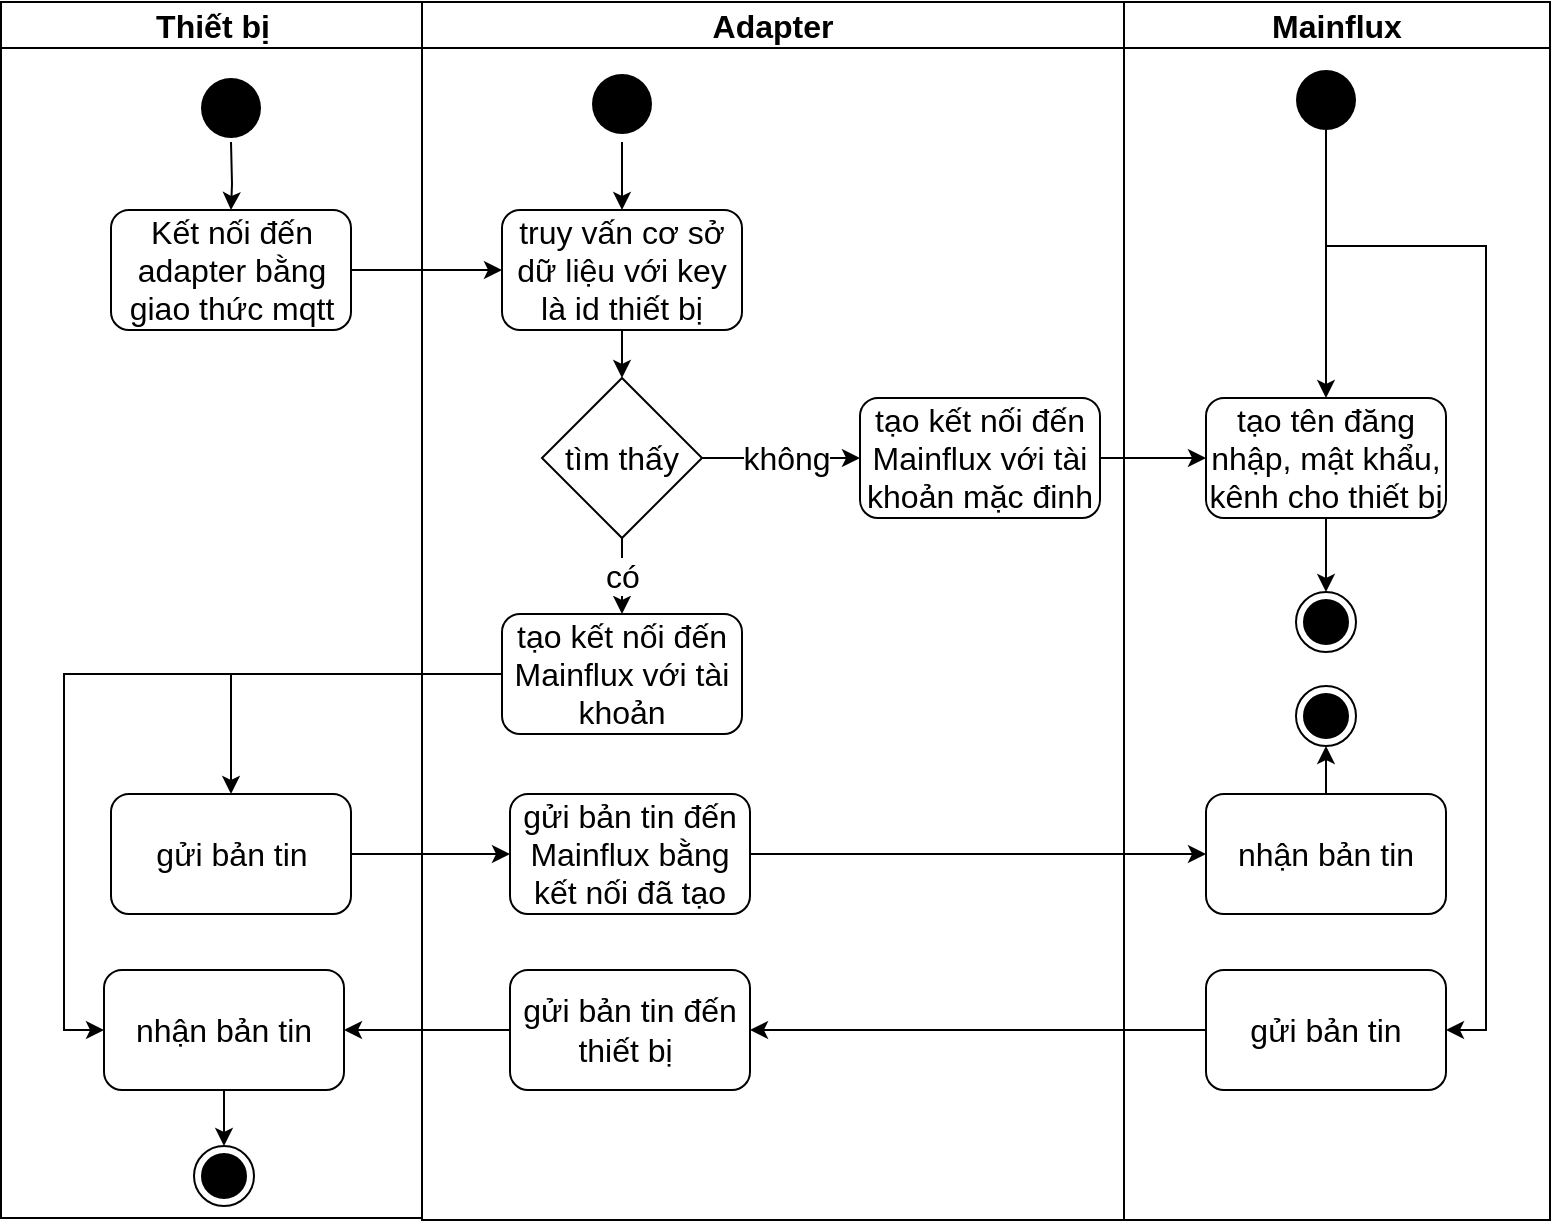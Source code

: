 <mxfile version="14.7.9" type="github">
  <diagram name="Page-1" id="e7e014a7-5840-1c2e-5031-d8a46d1fe8dd">
    <mxGraphModel dx="1422" dy="705" grid="0" gridSize="10" guides="1" tooltips="1" connect="1" arrows="1" fold="1" page="0" pageScale="1" pageWidth="1169" pageHeight="826" background="none" math="0" shadow="0">
      <root>
        <mxCell id="0" />
        <mxCell id="1" parent="0" />
        <mxCell id="2" value="Thiết bị" style="swimlane;whiteSpace=wrap;fontSize=16;" parent="1" vertex="1">
          <mxGeometry x="164.5" y="128" width="210.5" height="608" as="geometry" />
        </mxCell>
        <mxCell id="683eZ9qalTY0pSp2afNf-48" style="edgeStyle=orthogonalEdgeStyle;rounded=0;orthogonalLoop=1;jettySize=auto;html=1;fontSize=16;" parent="2" target="683eZ9qalTY0pSp2afNf-45" edge="1">
          <mxGeometry relative="1" as="geometry">
            <mxPoint x="115" y="70" as="sourcePoint" />
          </mxGeometry>
        </mxCell>
        <mxCell id="683eZ9qalTY0pSp2afNf-45" value="Kết nối đến adapter bằng giao thức mqtt" style="rounded=1;whiteSpace=wrap;html=1;fontSize=16;" parent="2" vertex="1">
          <mxGeometry x="55" y="104" width="120" height="60" as="geometry" />
        </mxCell>
        <mxCell id="683eZ9qalTY0pSp2afNf-58" value="gửi bản tin" style="rounded=1;whiteSpace=wrap;html=1;fontSize=16;" parent="2" vertex="1">
          <mxGeometry x="55" y="396" width="120" height="60" as="geometry" />
        </mxCell>
        <mxCell id="683eZ9qalTY0pSp2afNf-90" style="edgeStyle=orthogonalEdgeStyle;rounded=0;orthogonalLoop=1;jettySize=auto;html=1;fontSize=16;" parent="2" source="683eZ9qalTY0pSp2afNf-59" target="683eZ9qalTY0pSp2afNf-89" edge="1">
          <mxGeometry relative="1" as="geometry" />
        </mxCell>
        <mxCell id="683eZ9qalTY0pSp2afNf-59" value="nhận bản tin" style="rounded=1;whiteSpace=wrap;html=1;fontSize=16;" parent="2" vertex="1">
          <mxGeometry x="51.5" y="484" width="120" height="60" as="geometry" />
        </mxCell>
        <mxCell id="683eZ9qalTY0pSp2afNf-89" value="" style="ellipse;html=1;shape=endState;fillColor=#000000;strokeColor=#000000;fontSize=16;" parent="2" vertex="1">
          <mxGeometry x="96.5" y="572" width="30" height="30" as="geometry" />
        </mxCell>
        <mxCell id="hlLAi3Z9fi5InJY6w7Bs-19" value="" style="ellipse;fillColor=#000000;strokeColor=none;fontSize=16;" vertex="1" parent="2">
          <mxGeometry x="100" y="38" width="30" height="30" as="geometry" />
        </mxCell>
        <mxCell id="3" value="Adapter" style="swimlane;whiteSpace=wrap;fontSize=16;" parent="1" vertex="1">
          <mxGeometry x="375" y="128" width="351" height="609" as="geometry" />
        </mxCell>
        <mxCell id="683eZ9qalTY0pSp2afNf-52" style="edgeStyle=orthogonalEdgeStyle;rounded=0;orthogonalLoop=1;jettySize=auto;html=1;entryX=0.5;entryY=0;entryDx=0;entryDy=0;fontSize=16;" parent="3" target="683eZ9qalTY0pSp2afNf-50" edge="1">
          <mxGeometry relative="1" as="geometry">
            <mxPoint x="100" y="70" as="sourcePoint" />
          </mxGeometry>
        </mxCell>
        <mxCell id="683eZ9qalTY0pSp2afNf-54" style="edgeStyle=orthogonalEdgeStyle;rounded=0;orthogonalLoop=1;jettySize=auto;html=1;fontSize=16;" parent="3" source="683eZ9qalTY0pSp2afNf-50" target="683eZ9qalTY0pSp2afNf-53" edge="1">
          <mxGeometry relative="1" as="geometry" />
        </mxCell>
        <mxCell id="683eZ9qalTY0pSp2afNf-50" value="truy vấn cơ sở dữ liệu với key là id thiết bị" style="rounded=1;whiteSpace=wrap;html=1;fontSize=16;" parent="3" vertex="1">
          <mxGeometry x="40" y="104" width="120" height="60" as="geometry" />
        </mxCell>
        <mxCell id="683eZ9qalTY0pSp2afNf-60" value="không" style="edgeStyle=orthogonalEdgeStyle;rounded=0;orthogonalLoop=1;jettySize=auto;html=1;fontSize=16;" parent="3" source="683eZ9qalTY0pSp2afNf-53" target="683eZ9qalTY0pSp2afNf-56" edge="1">
          <mxGeometry x="0.048" relative="1" as="geometry">
            <Array as="points">
              <mxPoint x="167" y="228" />
              <mxPoint x="167" y="228" />
            </Array>
            <mxPoint as="offset" />
          </mxGeometry>
        </mxCell>
        <mxCell id="683eZ9qalTY0pSp2afNf-61" value="có" style="edgeStyle=orthogonalEdgeStyle;rounded=0;orthogonalLoop=1;jettySize=auto;html=1;fontSize=16;" parent="3" source="683eZ9qalTY0pSp2afNf-53" target="683eZ9qalTY0pSp2afNf-57" edge="1">
          <mxGeometry relative="1" as="geometry" />
        </mxCell>
        <mxCell id="683eZ9qalTY0pSp2afNf-53" value="tìm thấy" style="rhombus;whiteSpace=wrap;html=1;fontSize=16;" parent="3" vertex="1">
          <mxGeometry x="60" y="188" width="80" height="80" as="geometry" />
        </mxCell>
        <mxCell id="683eZ9qalTY0pSp2afNf-56" value="tạo kết nối đến Mainflux với tài khoản mặc đinh" style="rounded=1;whiteSpace=wrap;html=1;fontSize=16;" parent="3" vertex="1">
          <mxGeometry x="219" y="198" width="120" height="60" as="geometry" />
        </mxCell>
        <mxCell id="683eZ9qalTY0pSp2afNf-57" value="tạo kết nối đến Mainflux với tài khoản" style="rounded=1;whiteSpace=wrap;html=1;fontSize=16;" parent="3" vertex="1">
          <mxGeometry x="40" y="306" width="120" height="60" as="geometry" />
        </mxCell>
        <mxCell id="683eZ9qalTY0pSp2afNf-63" value="gửi bản tin đến Mainflux bằng kết nối đã tạo" style="rounded=1;whiteSpace=wrap;html=1;fontSize=16;" parent="3" vertex="1">
          <mxGeometry x="44" y="396" width="120" height="60" as="geometry" />
        </mxCell>
        <mxCell id="683eZ9qalTY0pSp2afNf-76" value="gửi bản tin đến thiết bị&amp;nbsp;" style="rounded=1;whiteSpace=wrap;html=1;fontSize=16;" parent="3" vertex="1">
          <mxGeometry x="44" y="484" width="120" height="60" as="geometry" />
        </mxCell>
        <mxCell id="hlLAi3Z9fi5InJY6w7Bs-20" value="" style="ellipse;fillColor=#000000;strokeColor=none;fontSize=16;" vertex="1" parent="3">
          <mxGeometry x="85" y="36" width="30" height="30" as="geometry" />
        </mxCell>
        <mxCell id="4" value="Mainflux" style="swimlane;whiteSpace=wrap;startSize=23;fontSize=16;" parent="1" vertex="1">
          <mxGeometry x="726" y="128" width="213" height="609" as="geometry" />
        </mxCell>
        <mxCell id="683eZ9qalTY0pSp2afNf-86" style="edgeStyle=orthogonalEdgeStyle;rounded=0;orthogonalLoop=1;jettySize=auto;html=1;entryX=0.5;entryY=1;entryDx=0;entryDy=0;fontSize=16;" parent="4" source="683eZ9qalTY0pSp2afNf-77" target="683eZ9qalTY0pSp2afNf-85" edge="1">
          <mxGeometry relative="1" as="geometry" />
        </mxCell>
        <mxCell id="683eZ9qalTY0pSp2afNf-77" value="nhận bản tin" style="rounded=1;whiteSpace=wrap;html=1;fontSize=16;" parent="4" vertex="1">
          <mxGeometry x="41" y="396" width="120" height="60" as="geometry" />
        </mxCell>
        <mxCell id="683eZ9qalTY0pSp2afNf-78" value="gửi bản tin" style="rounded=1;whiteSpace=wrap;html=1;fontSize=16;" parent="4" vertex="1">
          <mxGeometry x="41" y="484" width="120" height="60" as="geometry" />
        </mxCell>
        <mxCell id="683eZ9qalTY0pSp2afNf-97" style="edgeStyle=orthogonalEdgeStyle;rounded=0;orthogonalLoop=1;jettySize=auto;html=1;fontSize=16;" parent="4" source="683eZ9qalTY0pSp2afNf-83" target="683eZ9qalTY0pSp2afNf-92" edge="1">
          <mxGeometry relative="1" as="geometry" />
        </mxCell>
        <mxCell id="hlLAi3Z9fi5InJY6w7Bs-22" style="edgeStyle=orthogonalEdgeStyle;rounded=0;orthogonalLoop=1;jettySize=auto;html=1;entryX=1;entryY=0.5;entryDx=0;entryDy=0;" edge="1" parent="4" source="683eZ9qalTY0pSp2afNf-83" target="683eZ9qalTY0pSp2afNf-78">
          <mxGeometry relative="1" as="geometry">
            <Array as="points">
              <mxPoint x="101" y="122" />
              <mxPoint x="181" y="122" />
              <mxPoint x="181" y="514" />
            </Array>
          </mxGeometry>
        </mxCell>
        <mxCell id="683eZ9qalTY0pSp2afNf-83" value="" style="ellipse;fillColor=#000000;strokeColor=none;fontSize=16;" parent="4" vertex="1">
          <mxGeometry x="86" y="34" width="30" height="30" as="geometry" />
        </mxCell>
        <mxCell id="683eZ9qalTY0pSp2afNf-85" value="" style="ellipse;html=1;shape=endState;fillColor=#000000;strokeColor=#000000;fontSize=16;" parent="4" vertex="1">
          <mxGeometry x="86" y="342" width="30" height="30" as="geometry" />
        </mxCell>
        <mxCell id="683eZ9qalTY0pSp2afNf-96" style="edgeStyle=orthogonalEdgeStyle;rounded=0;orthogonalLoop=1;jettySize=auto;html=1;entryX=0.5;entryY=0;entryDx=0;entryDy=0;fontSize=16;" parent="4" source="683eZ9qalTY0pSp2afNf-92" target="683eZ9qalTY0pSp2afNf-95" edge="1">
          <mxGeometry relative="1" as="geometry" />
        </mxCell>
        <mxCell id="683eZ9qalTY0pSp2afNf-92" value="tạo tên đăng nhập, mật khẩu, kênh cho thiết bị" style="rounded=1;whiteSpace=wrap;html=1;fontSize=16;" parent="4" vertex="1">
          <mxGeometry x="41" y="198" width="120" height="60" as="geometry" />
        </mxCell>
        <mxCell id="683eZ9qalTY0pSp2afNf-95" value="" style="ellipse;html=1;shape=endState;fillColor=#000000;strokeColor=#000000;fontSize=16;" parent="4" vertex="1">
          <mxGeometry x="86" y="295" width="30" height="30" as="geometry" />
        </mxCell>
        <mxCell id="683eZ9qalTY0pSp2afNf-51" style="edgeStyle=orthogonalEdgeStyle;rounded=0;orthogonalLoop=1;jettySize=auto;html=1;entryX=0;entryY=0.5;entryDx=0;entryDy=0;fontSize=16;" parent="1" source="683eZ9qalTY0pSp2afNf-45" target="683eZ9qalTY0pSp2afNf-50" edge="1">
          <mxGeometry relative="1" as="geometry" />
        </mxCell>
        <mxCell id="683eZ9qalTY0pSp2afNf-64" style="edgeStyle=orthogonalEdgeStyle;rounded=0;orthogonalLoop=1;jettySize=auto;html=1;fontSize=16;" parent="1" source="683eZ9qalTY0pSp2afNf-58" target="683eZ9qalTY0pSp2afNf-63" edge="1">
          <mxGeometry relative="1" as="geometry" />
        </mxCell>
        <mxCell id="683eZ9qalTY0pSp2afNf-80" style="edgeStyle=orthogonalEdgeStyle;rounded=0;orthogonalLoop=1;jettySize=auto;html=1;fontSize=16;" parent="1" source="683eZ9qalTY0pSp2afNf-63" target="683eZ9qalTY0pSp2afNf-77" edge="1">
          <mxGeometry relative="1" as="geometry" />
        </mxCell>
        <mxCell id="683eZ9qalTY0pSp2afNf-87" style="edgeStyle=orthogonalEdgeStyle;rounded=0;orthogonalLoop=1;jettySize=auto;html=1;entryX=1;entryY=0.5;entryDx=0;entryDy=0;fontSize=16;" parent="1" source="683eZ9qalTY0pSp2afNf-78" target="683eZ9qalTY0pSp2afNf-76" edge="1">
          <mxGeometry relative="1" as="geometry" />
        </mxCell>
        <mxCell id="683eZ9qalTY0pSp2afNf-88" style="edgeStyle=orthogonalEdgeStyle;rounded=0;orthogonalLoop=1;jettySize=auto;html=1;entryX=1;entryY=0.5;entryDx=0;entryDy=0;fontSize=16;" parent="1" source="683eZ9qalTY0pSp2afNf-76" target="683eZ9qalTY0pSp2afNf-59" edge="1">
          <mxGeometry relative="1" as="geometry" />
        </mxCell>
        <mxCell id="683eZ9qalTY0pSp2afNf-94" style="edgeStyle=orthogonalEdgeStyle;rounded=0;orthogonalLoop=1;jettySize=auto;html=1;fontSize=16;" parent="1" source="683eZ9qalTY0pSp2afNf-56" target="683eZ9qalTY0pSp2afNf-92" edge="1">
          <mxGeometry relative="1" as="geometry" />
        </mxCell>
        <mxCell id="hlLAi3Z9fi5InJY6w7Bs-23" style="edgeStyle=orthogonalEdgeStyle;rounded=0;orthogonalLoop=1;jettySize=auto;html=1;entryX=0.5;entryY=0;entryDx=0;entryDy=0;" edge="1" parent="1" source="683eZ9qalTY0pSp2afNf-57" target="683eZ9qalTY0pSp2afNf-58">
          <mxGeometry relative="1" as="geometry" />
        </mxCell>
        <mxCell id="hlLAi3Z9fi5InJY6w7Bs-24" style="edgeStyle=orthogonalEdgeStyle;rounded=0;orthogonalLoop=1;jettySize=auto;html=1;entryX=0;entryY=0.5;entryDx=0;entryDy=0;" edge="1" parent="1" source="683eZ9qalTY0pSp2afNf-57" target="683eZ9qalTY0pSp2afNf-59">
          <mxGeometry relative="1" as="geometry" />
        </mxCell>
      </root>
    </mxGraphModel>
  </diagram>
</mxfile>
